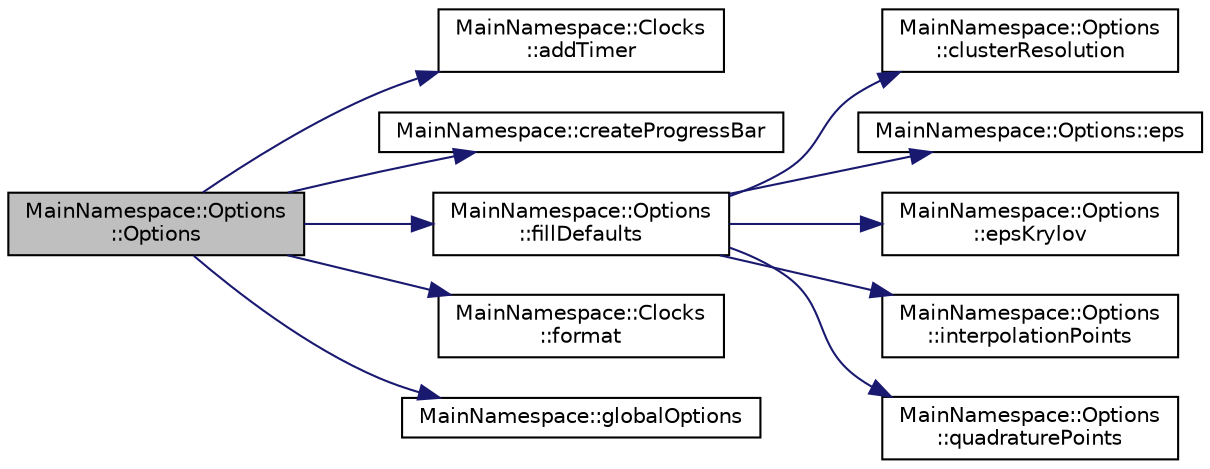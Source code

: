 digraph "MainNamespace::Options::Options"
{
 // INTERACTIVE_SVG=YES
 // LATEX_PDF_SIZE
  edge [fontname="Helvetica",fontsize="10",labelfontname="Helvetica",labelfontsize="10"];
  node [fontname="Helvetica",fontsize="10",shape=record];
  rankdir="LR";
  Node1 [label="MainNamespace::Options\l::Options",height=0.2,width=0.4,color="black", fillcolor="grey75", style="filled", fontcolor="black",tooltip=" "];
  Node1 -> Node2 [color="midnightblue",fontsize="10",style="solid",fontname="Helvetica"];
  Node2 [label="MainNamespace::Clocks\l::addTimer",height=0.2,width=0.4,color="black", fillcolor="white", style="filled",URL="$class_main_namespace_1_1_clocks.html#aef972ea2456448708aabef25f998379a",tooltip=" "];
  Node1 -> Node3 [color="midnightblue",fontsize="10",style="solid",fontname="Helvetica"];
  Node3 [label="MainNamespace::createProgressBar",height=0.2,width=0.4,color="black", fillcolor="white", style="filled",URL="$namespace_main_namespace.html#a2705a063ad73df792dd5c47195b0f403",tooltip=" "];
  Node1 -> Node4 [color="midnightblue",fontsize="10",style="solid",fontname="Helvetica"];
  Node4 [label="MainNamespace::Options\l::fillDefaults",height=0.2,width=0.4,color="black", fillcolor="white", style="filled",URL="$struct_main_namespace_1_1_options.html#a498b9918f2fdb3776667e57dc368a5d3",tooltip="Called by the constructor by default."];
  Node4 -> Node5 [color="midnightblue",fontsize="10",style="solid",fontname="Helvetica"];
  Node5 [label="MainNamespace::Options\l::clusterResolution",height=0.2,width=0.4,color="black", fillcolor="white", style="filled",URL="$struct_main_namespace_1_1_options.html#a9dd548e38db71d587c9185648edafb86",tooltip=" "];
  Node4 -> Node6 [color="midnightblue",fontsize="10",style="solid",fontname="Helvetica"];
  Node6 [label="MainNamespace::Options::eps",height=0.2,width=0.4,color="black", fillcolor="white", style="filled",URL="$struct_main_namespace_1_1_options.html#ad8a5dac97faa38719a378d695f4c3b6b",tooltip=" "];
  Node4 -> Node7 [color="midnightblue",fontsize="10",style="solid",fontname="Helvetica"];
  Node7 [label="MainNamespace::Options\l::epsKrylov",height=0.2,width=0.4,color="black", fillcolor="white", style="filled",URL="$struct_main_namespace_1_1_options.html#a723119ba0f1851a37f845d6cdbb70792",tooltip=" "];
  Node4 -> Node8 [color="midnightblue",fontsize="10",style="solid",fontname="Helvetica"];
  Node8 [label="MainNamespace::Options\l::interpolationPoints",height=0.2,width=0.4,color="black", fillcolor="white", style="filled",URL="$struct_main_namespace_1_1_options.html#adbe1881e6e24f021d2608257b156e68f",tooltip=" "];
  Node4 -> Node9 [color="midnightblue",fontsize="10",style="solid",fontname="Helvetica"];
  Node9 [label="MainNamespace::Options\l::quadraturePoints",height=0.2,width=0.4,color="black", fillcolor="white", style="filled",URL="$struct_main_namespace_1_1_options.html#a13e08a72c9531b3e5ba442ca4e0a7377",tooltip=" "];
  Node1 -> Node10 [color="midnightblue",fontsize="10",style="solid",fontname="Helvetica"];
  Node10 [label="MainNamespace::Clocks\l::format",height=0.2,width=0.4,color="black", fillcolor="white", style="filled",URL="$class_main_namespace_1_1_clocks.html#a56a4435e89b1e25e2a33fc5471d5f814",tooltip=" "];
  Node1 -> Node11 [color="midnightblue",fontsize="10",style="solid",fontname="Helvetica"];
  Node11 [label="MainNamespace::globalOptions",height=0.2,width=0.4,color="black", fillcolor="white", style="filled",URL="$namespace_main_namespace.html#a6fd76e14adc7d23a9822334cb389b369",tooltip=" "];
}
